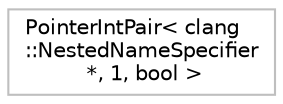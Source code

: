 digraph "Graphical Class Hierarchy"
{
 // LATEX_PDF_SIZE
  bgcolor="transparent";
  edge [fontname="Helvetica",fontsize="10",labelfontname="Helvetica",labelfontsize="10"];
  node [fontname="Helvetica",fontsize="10",shape=record];
  rankdir="LR";
  Node0 [label="PointerIntPair\< clang\l::NestedNameSpecifier\l *, 1, bool \>",height=0.2,width=0.4,color="grey75",tooltip=" "];
}

